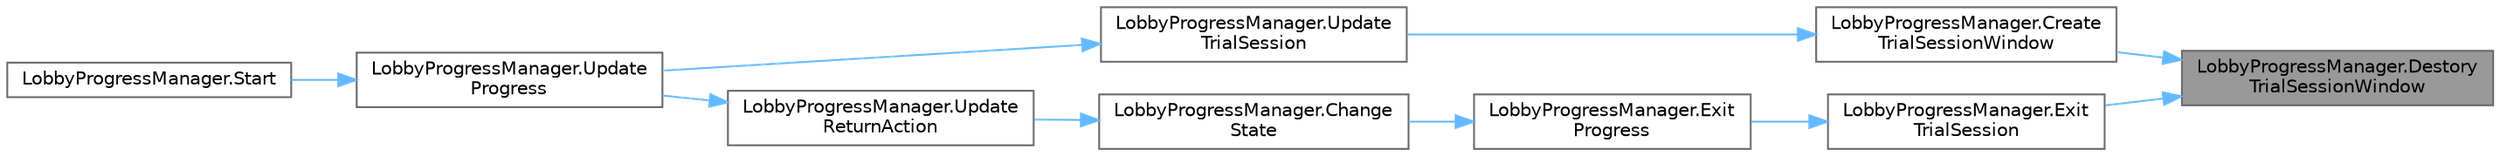 digraph "LobbyProgressManager.DestoryTrialSessionWindow"
{
 // LATEX_PDF_SIZE
  bgcolor="transparent";
  edge [fontname=Helvetica,fontsize=10,labelfontname=Helvetica,labelfontsize=10];
  node [fontname=Helvetica,fontsize=10,shape=box,height=0.2,width=0.4];
  rankdir="RL";
  Node1 [id="Node000001",label="LobbyProgressManager.Destory\lTrialSessionWindow",height=0.2,width=0.4,color="gray40", fillcolor="grey60", style="filled", fontcolor="black",tooltip=" "];
  Node1 -> Node2 [id="edge10_Node000001_Node000002",dir="back",color="steelblue1",style="solid",tooltip=" "];
  Node2 [id="Node000002",label="LobbyProgressManager.Create\lTrialSessionWindow",height=0.2,width=0.4,color="grey40", fillcolor="white", style="filled",URL="$class_lobby_progress_manager.html#a2f4c71892f079deb2ee9ebafb67e2a4f",tooltip=" "];
  Node2 -> Node3 [id="edge11_Node000002_Node000003",dir="back",color="steelblue1",style="solid",tooltip=" "];
  Node3 [id="Node000003",label="LobbyProgressManager.Update\lTrialSession",height=0.2,width=0.4,color="grey40", fillcolor="white", style="filled",URL="$class_lobby_progress_manager.html#afb2da6a91194d0aa01a67fafca25f500",tooltip=" "];
  Node3 -> Node4 [id="edge12_Node000003_Node000004",dir="back",color="steelblue1",style="solid",tooltip=" "];
  Node4 [id="Node000004",label="LobbyProgressManager.Update\lProgress",height=0.2,width=0.4,color="grey40", fillcolor="white", style="filled",URL="$class_lobby_progress_manager.html#a655a19f3938f5499921d06081d0e6f1e",tooltip=" "];
  Node4 -> Node5 [id="edge13_Node000004_Node000005",dir="back",color="steelblue1",style="solid",tooltip=" "];
  Node5 [id="Node000005",label="LobbyProgressManager.Start",height=0.2,width=0.4,color="grey40", fillcolor="white", style="filled",URL="$class_lobby_progress_manager.html#ab35a6cc7886beff293b357a28ba62ff7",tooltip=" "];
  Node1 -> Node6 [id="edge14_Node000001_Node000006",dir="back",color="steelblue1",style="solid",tooltip=" "];
  Node6 [id="Node000006",label="LobbyProgressManager.Exit\lTrialSession",height=0.2,width=0.4,color="grey40", fillcolor="white", style="filled",URL="$class_lobby_progress_manager.html#ad46b8eea22b827571bec8c36dad073eb",tooltip=" "];
  Node6 -> Node7 [id="edge15_Node000006_Node000007",dir="back",color="steelblue1",style="solid",tooltip=" "];
  Node7 [id="Node000007",label="LobbyProgressManager.Exit\lProgress",height=0.2,width=0.4,color="grey40", fillcolor="white", style="filled",URL="$class_lobby_progress_manager.html#aec25ad03a8a43ad18a0fa9a2597d2371",tooltip=" "];
  Node7 -> Node8 [id="edge16_Node000007_Node000008",dir="back",color="steelblue1",style="solid",tooltip=" "];
  Node8 [id="Node000008",label="LobbyProgressManager.Change\lState",height=0.2,width=0.4,color="grey40", fillcolor="white", style="filled",URL="$class_lobby_progress_manager.html#a24354f1d763f7a2ef025ff8088eb2c74",tooltip=" "];
  Node8 -> Node9 [id="edge17_Node000008_Node000009",dir="back",color="steelblue1",style="solid",tooltip=" "];
  Node9 [id="Node000009",label="LobbyProgressManager.Update\lReturnAction",height=0.2,width=0.4,color="grey40", fillcolor="white", style="filled",URL="$class_lobby_progress_manager.html#ad003053fc3fa340567c9db5c89ac7424",tooltip=" "];
  Node9 -> Node4 [id="edge18_Node000009_Node000004",dir="back",color="steelblue1",style="solid",tooltip=" "];
}
